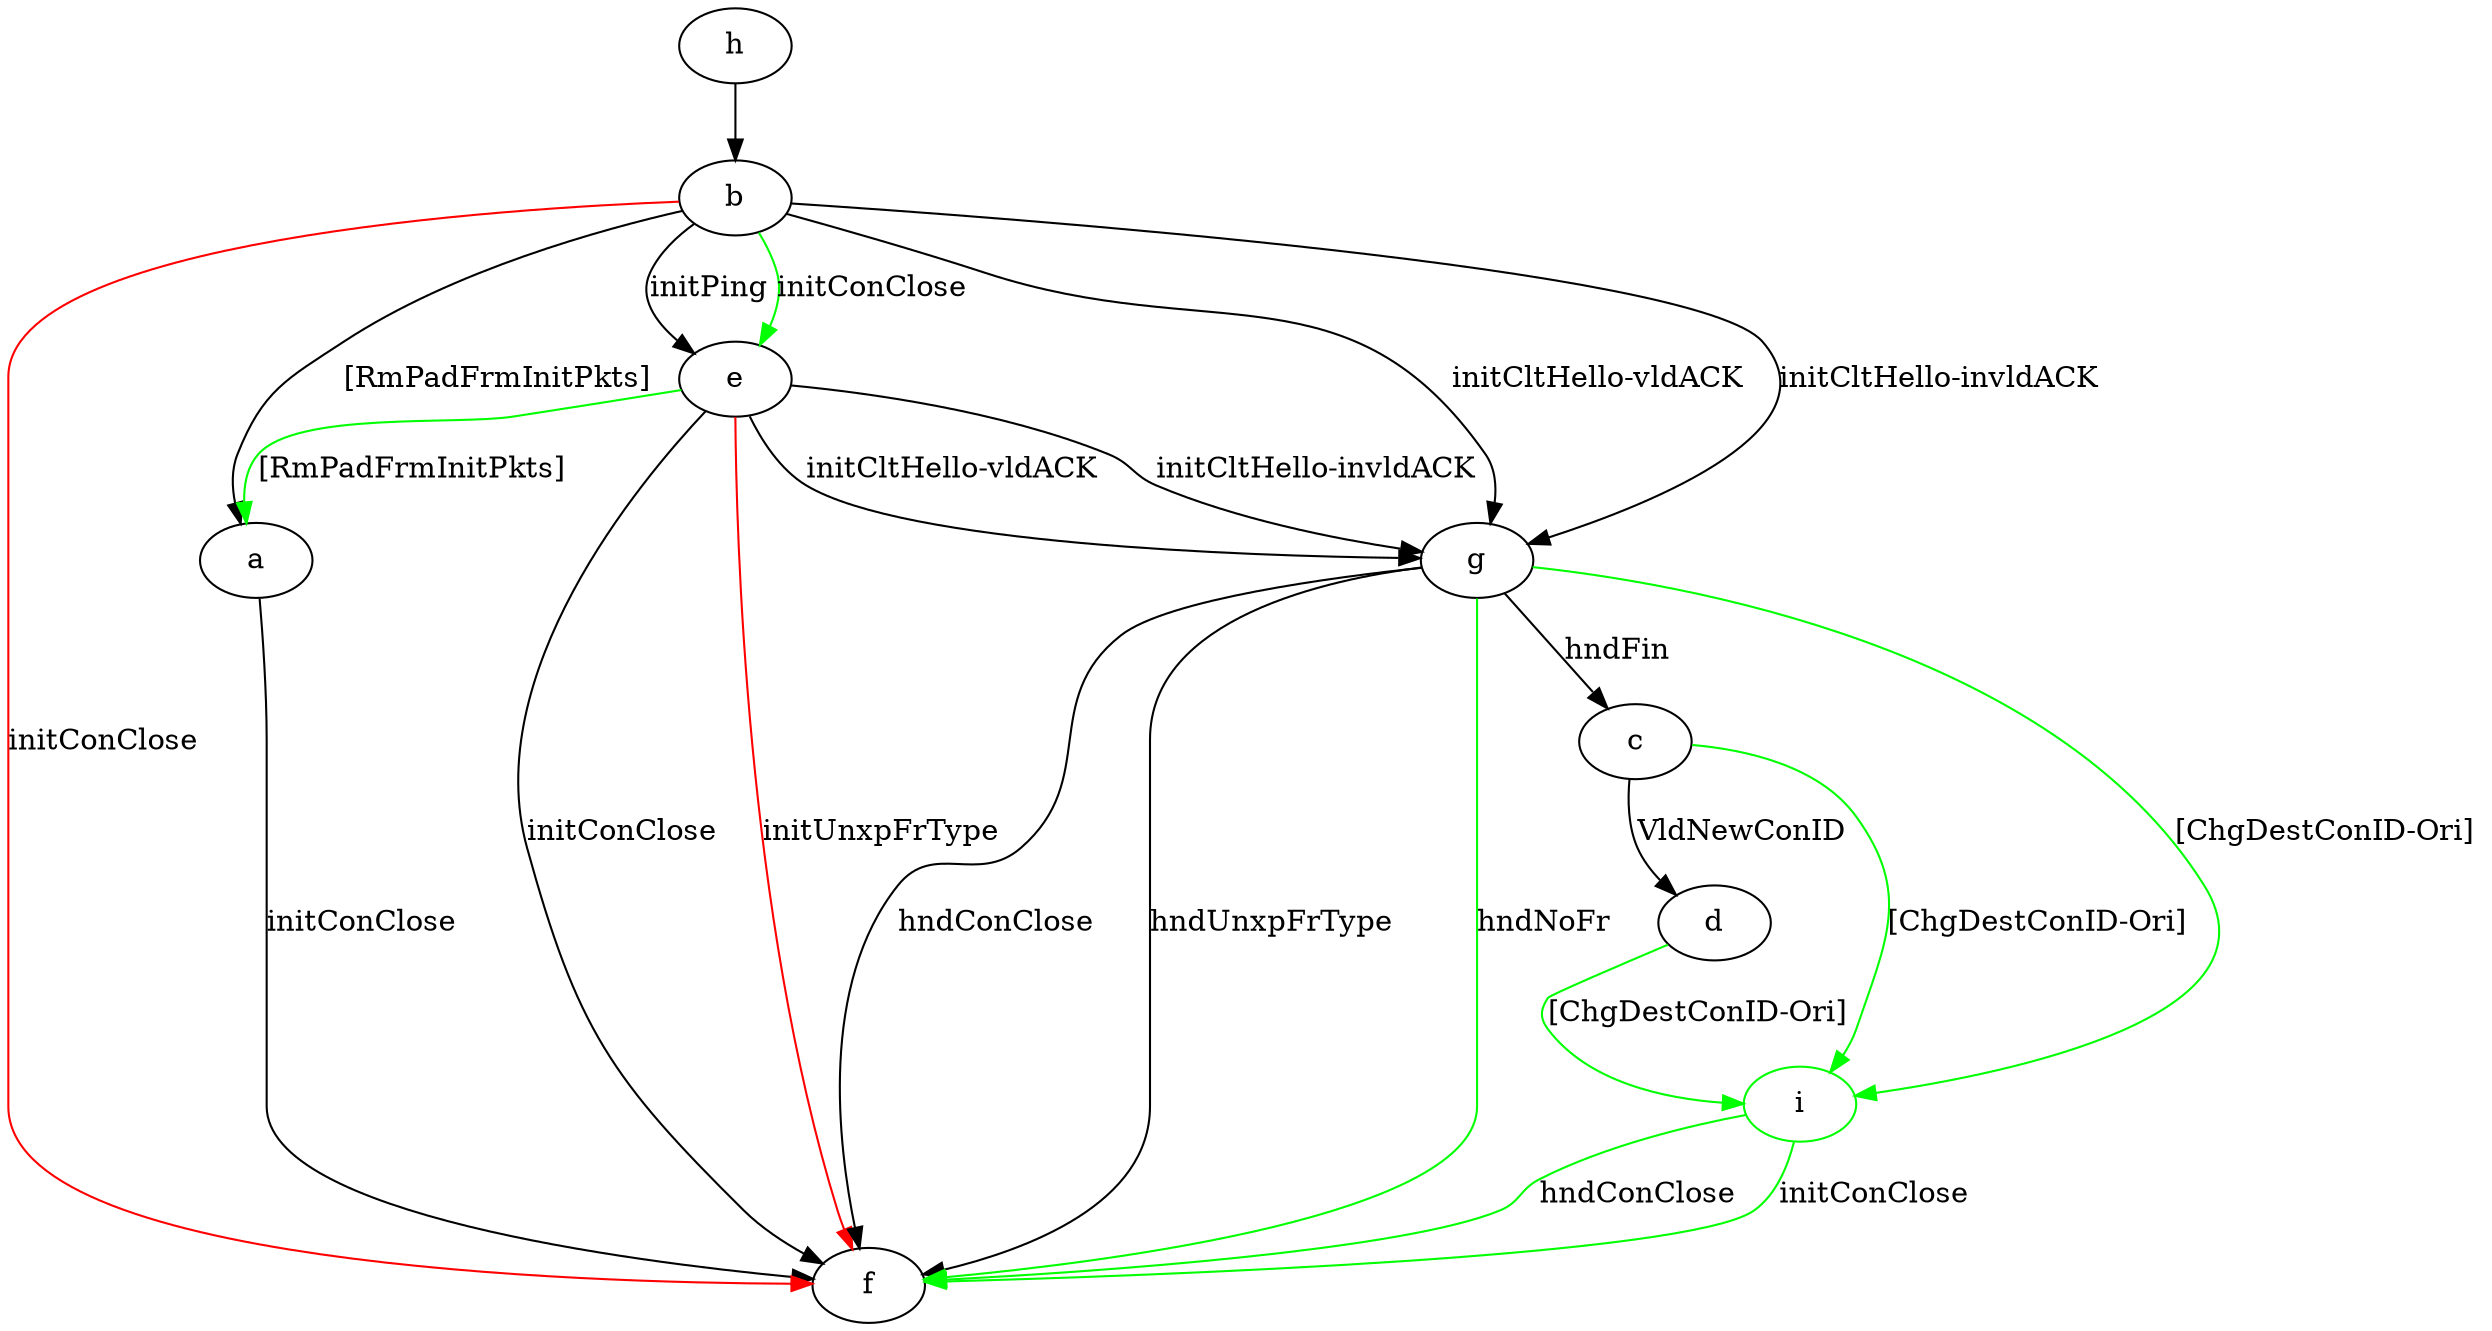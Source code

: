 digraph "" {
	a -> f	[key=0,
		label="initConClose "];
	b -> a	[key=0,
		label="[RmPadFrmInitPkts] "];
	b -> e	[key=0,
		label="initPing "];
	b -> e	[key=1,
		color=green,
		label="initConClose "];
	b -> f	[key=0,
		color=red,
		label="initConClose "];
	b -> g	[key=0,
		label="initCltHello-vldACK "];
	b -> g	[key=1,
		label="initCltHello-invldACK "];
	c -> d	[key=0,
		label="VldNewConID "];
	i	[color=green];
	c -> i	[key=0,
		color=green,
		label="[ChgDestConID-Ori] "];
	d -> i	[key=0,
		color=green,
		label="[ChgDestConID-Ori] "];
	e -> a	[key=0,
		color=green,
		label="[RmPadFrmInitPkts] "];
	e -> f	[key=0,
		label="initConClose "];
	e -> f	[key=1,
		color=red,
		label="initUnxpFrType "];
	e -> g	[key=0,
		label="initCltHello-vldACK "];
	e -> g	[key=1,
		label="initCltHello-invldACK "];
	g -> c	[key=0,
		label="hndFin "];
	g -> f	[key=0,
		label="hndConClose "];
	g -> f	[key=1,
		label="hndUnxpFrType "];
	g -> f	[key=2,
		color=green,
		label="hndNoFr "];
	g -> i	[key=0,
		color=green,
		label="[ChgDestConID-Ori] "];
	h -> b	[key=0];
	i -> f	[key=0,
		color=green,
		label="initConClose "];
	i -> f	[key=1,
		color=green,
		label="hndConClose "];
}
